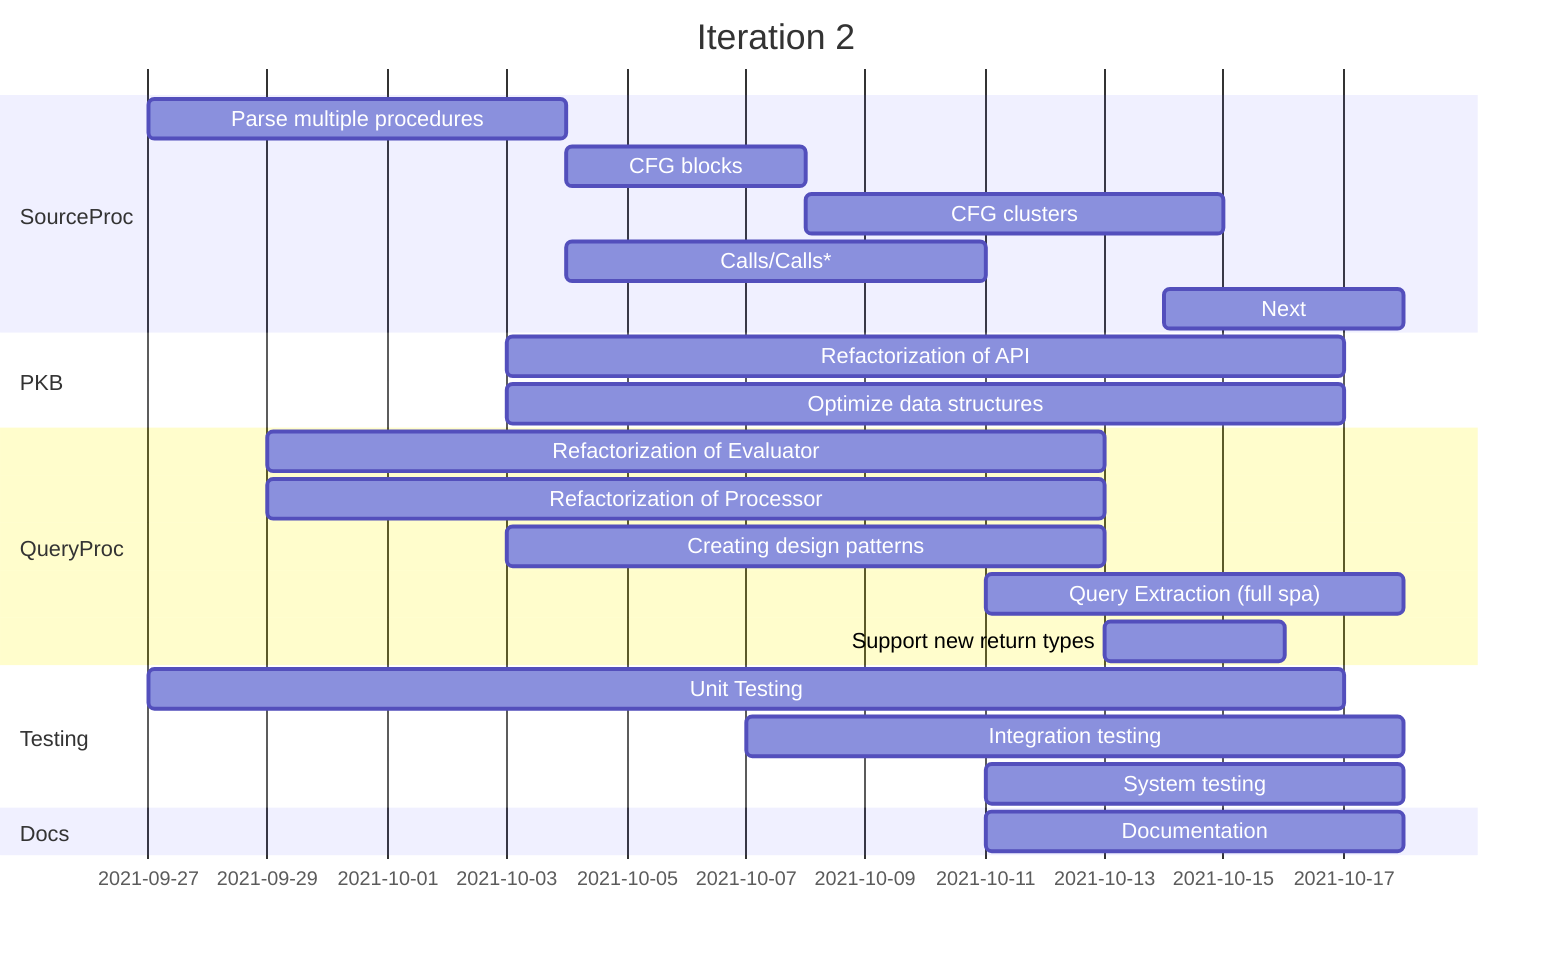 gantt
    todayMarker off
    title Iteration 2
    dateFormat  YYYY-MM-DD
    section SourceProc
    Parse multiple procedures       :a1, 2021-09-27, 7d
    CFG blocks                      :a1, 2021-10-04, 4d
    CFG clusters                    :a1, 2021-10-08, 7d
    Calls/Calls*                    :a1, 2021-10-04, 7d
    Next                            :a1, 2021-10-14, 4d
    section PKB
    Refactorization of API          :a1, 2021-10-03, 14d
    Optimize data structures        :a1, 2021-10-03, 14d
    section QueryProc
    Refactorization of Evaluator    :a1, 2021-09-29, 14d
    Refactorization of Processor    :a1, 2021-09-29, 14d
    Creating design patterns        :a1, 2021-10-03, 10d
    Query Extraction (full spa)     :a1, 2021-10-11, 7d
    Support new return types        :a1, 2021-10-13, 3d
    section Testing
    Unit Testing                    :a1, 2021-09-27, 20d
    Integration testing             :a1, 2021-10-07, 11d
    System testing                  :a1, 2021-10-11, 7d
    section Docs
    Documentation                   :a1, 2021-10-11, 7d